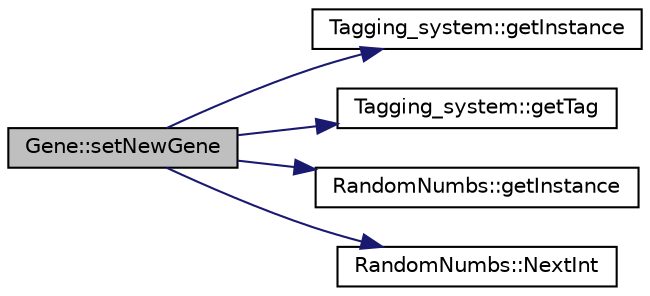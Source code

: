 digraph "Gene::setNewGene"
{
  edge [fontname="Helvetica",fontsize="10",labelfontname="Helvetica",labelfontsize="10"];
  node [fontname="Helvetica",fontsize="10",shape=record];
  rankdir="LR";
  Node1 [label="Gene::setNewGene",height=0.2,width=0.4,color="black", fillcolor="grey75", style="filled", fontcolor="black"];
  Node1 -> Node2 [color="midnightblue",fontsize="10",style="solid",fontname="Helvetica"];
  Node2 [label="Tagging_system::getInstance",height=0.2,width=0.4,color="black", fillcolor="white", style="filled",URL="$class_tagging__system.html#a80d575a3bbb747f9e1ff71877a937cba",tooltip="Data collecting method. Gets instance of the tagging system. "];
  Node1 -> Node3 [color="midnightblue",fontsize="10",style="solid",fontname="Helvetica"];
  Node3 [label="Tagging_system::getTag",height=0.2,width=0.4,color="black", fillcolor="white", style="filled",URL="$class_tagging__system.html#af57001cb7fe7d78d05076231552d1911",tooltip="Data collecting method. Obtaining an unique tag. "];
  Node1 -> Node4 [color="midnightblue",fontsize="10",style="solid",fontname="Helvetica"];
  Node4 [label="RandomNumbs::getInstance",height=0.2,width=0.4,color="black", fillcolor="white", style="filled",URL="$class_random_numbs.html#a364c415e5105061274013a1e68576a64",tooltip="Core method. Gets the instance of a singleton class. "];
  Node1 -> Node5 [color="midnightblue",fontsize="10",style="solid",fontname="Helvetica"];
  Node5 [label="RandomNumbs::NextInt",height=0.2,width=0.4,color="black", fillcolor="white", style="filled",URL="$class_random_numbs.html#a301ebb1a7c447763903f925a634da605",tooltip="Core method. Generates one integer random number from a given interval with an uniform distribution..."];
}
